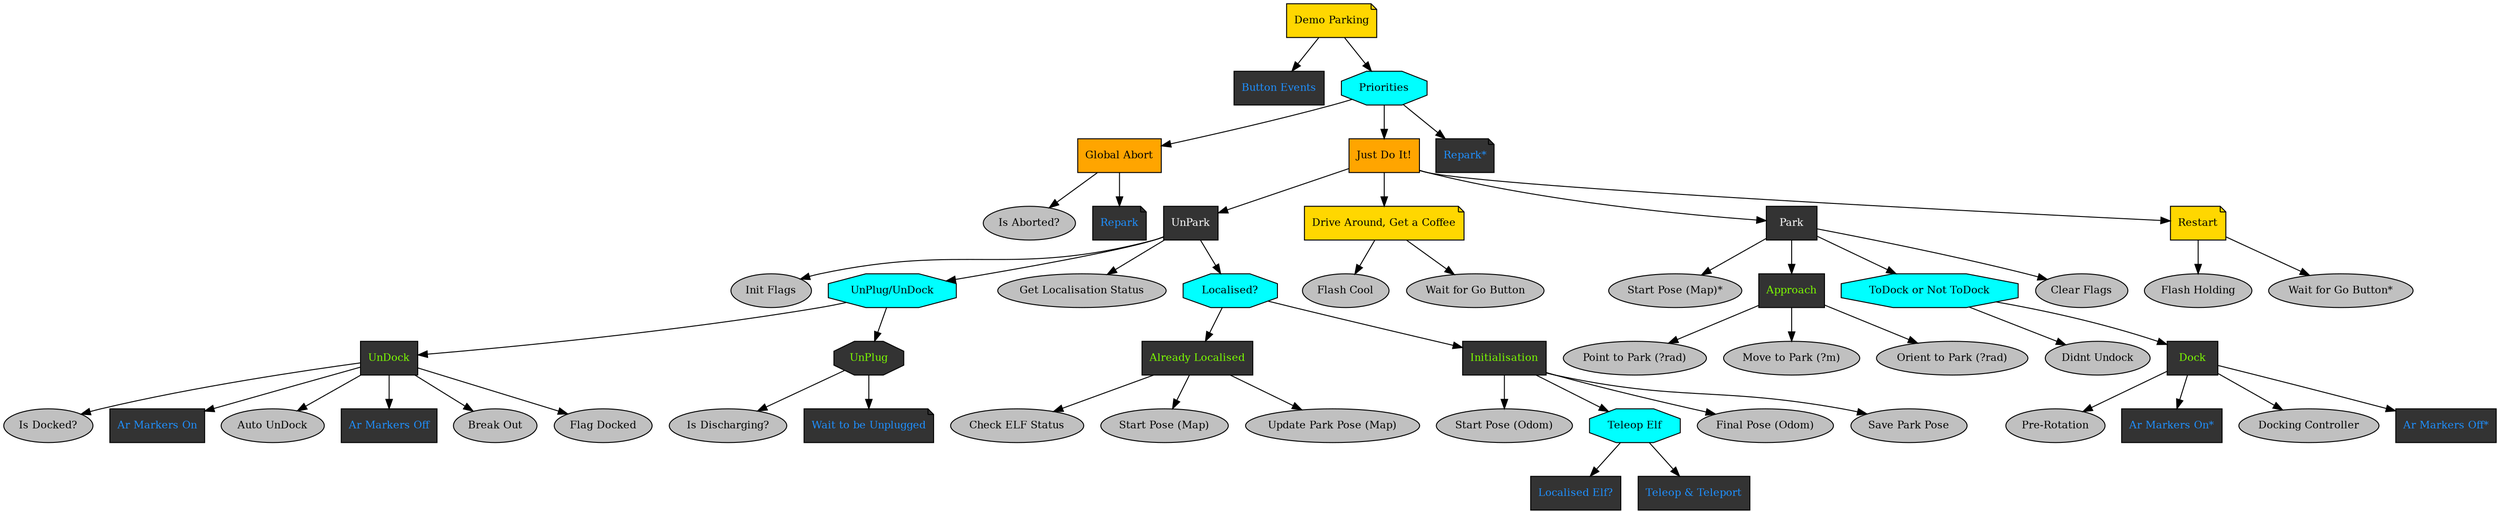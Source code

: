 digraph demo_parking {
"Demo Parking" [fontcolor=black, shape=note, fontsize=11, style=filled, fillcolor=gold];
"Button Events" [fontcolor=dodgerblue, shape=box, fontsize=11, style=filled, fillcolor=gray20];
"Demo Parking" -> "Button Events";
Priorities [fontcolor=black, shape=octagon, fontsize=11, style=filled, fillcolor=cyan];
"Demo Parking" -> Priorities;
"Global Abort" [fontcolor=black, shape=box, fontsize=11, style=filled, fillcolor=orange];
Priorities -> "Global Abort";
"Is Aborted?" [fontcolor=black, shape=ellipse, fontsize=11, style=filled, fillcolor=gray];
"Global Abort" -> "Is Aborted?";
Repark [fontcolor=dodgerblue, shape=note, fontsize=11, style=filled, fillcolor=gray20];
"Global Abort" -> Repark;
"Just Do It!" [fontcolor=black, shape=box, fontsize=11, style=filled, fillcolor=orange];
Priorities -> "Just Do It!";
UnPark [fontcolor=white, shape=box, fontsize=11, style=filled, fillcolor=gray20];
"Just Do It!" -> UnPark;
"Init Flags" [fontcolor=black, shape=ellipse, fontsize=11, style=filled, fillcolor=gray];
UnPark -> "Init Flags";
"UnPlug/UnDock" [fontcolor=black, shape=octagon, fontsize=11, style=filled, fillcolor=cyan];
UnPark -> "UnPlug/UnDock";
UnDock [fontcolor=lawngreen, shape=box, fontsize=11, style=filled, fillcolor=gray20];
"UnPlug/UnDock" -> UnDock;
"Is Docked?" [fontcolor=black, shape=ellipse, fontsize=11, style=filled, fillcolor=gray];
UnDock -> "Is Docked?";
"Ar Markers On" [fontcolor=dodgerblue, shape=box, fontsize=11, style=filled, fillcolor=gray20];
UnDock -> "Ar Markers On";
"Auto UnDock" [fontcolor=black, shape=ellipse, fontsize=11, style=filled, fillcolor=gray];
UnDock -> "Auto UnDock";
"Ar Markers Off" [fontcolor=dodgerblue, shape=box, fontsize=11, style=filled, fillcolor=gray20];
UnDock -> "Ar Markers Off";
"Break Out" [fontcolor=black, shape=ellipse, fontsize=11, style=filled, fillcolor=gray];
UnDock -> "Break Out";
"Flag Docked" [fontcolor=black, shape=ellipse, fontsize=11, style=filled, fillcolor=gray];
UnDock -> "Flag Docked";
UnPlug [fontcolor=lawngreen, shape=octagon, fontsize=11, style=filled, fillcolor=gray20];
"UnPlug/UnDock" -> UnPlug;
"Is Discharging?" [fontcolor=black, shape=ellipse, fontsize=11, style=filled, fillcolor=gray];
UnPlug -> "Is Discharging?";
"Wait to be Unplugged" [fontcolor=dodgerblue, shape=note, fontsize=11, style=filled, fillcolor=gray20];
UnPlug -> "Wait to be Unplugged";
"Get Localisation Status" [fontcolor=black, shape=ellipse, fontsize=11, style=filled, fillcolor=gray];
UnPark -> "Get Localisation Status";
"Localised?" [fontcolor=black, shape=octagon, fontsize=11, style=filled, fillcolor=cyan];
UnPark -> "Localised?";
"Already Localised" [fontcolor=lawngreen, shape=box, fontsize=11, style=filled, fillcolor=gray20];
"Localised?" -> "Already Localised";
"Check ELF Status" [fontcolor=black, shape=ellipse, fontsize=11, style=filled, fillcolor=gray];
"Already Localised" -> "Check ELF Status";
"Start Pose (Map)" [fontcolor=black, shape=ellipse, fontsize=11, style=filled, fillcolor=gray];
"Already Localised" -> "Start Pose (Map)";
"Update Park Pose (Map)" [fontcolor=black, shape=ellipse, fontsize=11, style=filled, fillcolor=gray];
"Already Localised" -> "Update Park Pose (Map)";
Initialisation [fontcolor=lawngreen, shape=box, fontsize=11, style=filled, fillcolor=gray20];
"Localised?" -> Initialisation;
"Start Pose (Odom)" [fontcolor=black, shape=ellipse, fontsize=11, style=filled, fillcolor=gray];
Initialisation -> "Start Pose (Odom)";
"Teleop Elf" [fontcolor=black, shape=octagon, fontsize=11, style=filled, fillcolor=cyan];
Initialisation -> "Teleop Elf";
"Localised Elf?" [fontcolor=dodgerblue, shape=box, fontsize=11, style=filled, fillcolor=gray20];
"Teleop Elf" -> "Localised Elf?";
"Teleop & Teleport" [fontcolor=dodgerblue, shape=box, fontsize=11, style=filled, fillcolor=gray20];
"Teleop Elf" -> "Teleop & Teleport";
"Final Pose (Odom)" [fontcolor=black, shape=ellipse, fontsize=11, style=filled, fillcolor=gray];
Initialisation -> "Final Pose (Odom)";
"Save Park Pose" [fontcolor=black, shape=ellipse, fontsize=11, style=filled, fillcolor=gray];
Initialisation -> "Save Park Pose";
"Drive Around, Get a Coffee" [fontcolor=black, shape=note, fontsize=11, style=filled, fillcolor=gold];
"Just Do It!" -> "Drive Around, Get a Coffee";
"Flash Cool" [fontcolor=black, shape=ellipse, fontsize=11, style=filled, fillcolor=gray];
"Drive Around, Get a Coffee" -> "Flash Cool";
"Wait for Go Button" [fontcolor=black, shape=ellipse, fontsize=11, style=filled, fillcolor=gray];
"Drive Around, Get a Coffee" -> "Wait for Go Button";
Park [fontcolor=white, shape=box, fontsize=11, style=filled, fillcolor=gray20];
"Just Do It!" -> Park;
"Start Pose (Map)*" [fontcolor=black, shape=ellipse, fontsize=11, style=filled, fillcolor=gray];
Park -> "Start Pose (Map)*";
Approach [fontcolor=lawngreen, shape=box, fontsize=11, style=filled, fillcolor=gray20];
Park -> Approach;
"Point to Park (?rad)" [fontcolor=black, shape=ellipse, fontsize=11, style=filled, fillcolor=gray];
Approach -> "Point to Park (?rad)";
"Move to Park (?m)" [fontcolor=black, shape=ellipse, fontsize=11, style=filled, fillcolor=gray];
Approach -> "Move to Park (?m)";
"Orient to Park (?rad)" [fontcolor=black, shape=ellipse, fontsize=11, style=filled, fillcolor=gray];
Approach -> "Orient to Park (?rad)";
"ToDock or Not ToDock" [fontcolor=black, shape=octagon, fontsize=11, style=filled, fillcolor=cyan];
Park -> "ToDock or Not ToDock";
"Didnt Undock" [fontcolor=black, shape=ellipse, fontsize=11, style=filled, fillcolor=gray];
"ToDock or Not ToDock" -> "Didnt Undock";
Dock [fontcolor=lawngreen, shape=box, fontsize=11, style=filled, fillcolor=gray20];
"ToDock or Not ToDock" -> Dock;
"Pre-Rotation" [fontcolor=black, shape=ellipse, fontsize=11, style=filled, fillcolor=gray];
Dock -> "Pre-Rotation";
"Ar Markers On*" [fontcolor=dodgerblue, shape=box, fontsize=11, style=filled, fillcolor=gray20];
Dock -> "Ar Markers On*";
"Docking Controller" [fontcolor=black, shape=ellipse, fontsize=11, style=filled, fillcolor=gray];
Dock -> "Docking Controller";
"Ar Markers Off*" [fontcolor=dodgerblue, shape=box, fontsize=11, style=filled, fillcolor=gray20];
Dock -> "Ar Markers Off*";
"Clear Flags" [fontcolor=black, shape=ellipse, fontsize=11, style=filled, fillcolor=gray];
Park -> "Clear Flags";
Restart [fontcolor=black, shape=note, fontsize=11, style=filled, fillcolor=gold];
"Just Do It!" -> Restart;
"Flash Holding" [fontcolor=black, shape=ellipse, fontsize=11, style=filled, fillcolor=gray];
Restart -> "Flash Holding";
"Wait for Go Button*" [fontcolor=black, shape=ellipse, fontsize=11, style=filled, fillcolor=gray];
Restart -> "Wait for Go Button*";
"Repark*" [fontcolor=dodgerblue, shape=note, fontsize=11, style=filled, fillcolor=gray20];
Priorities -> "Repark*";
}
